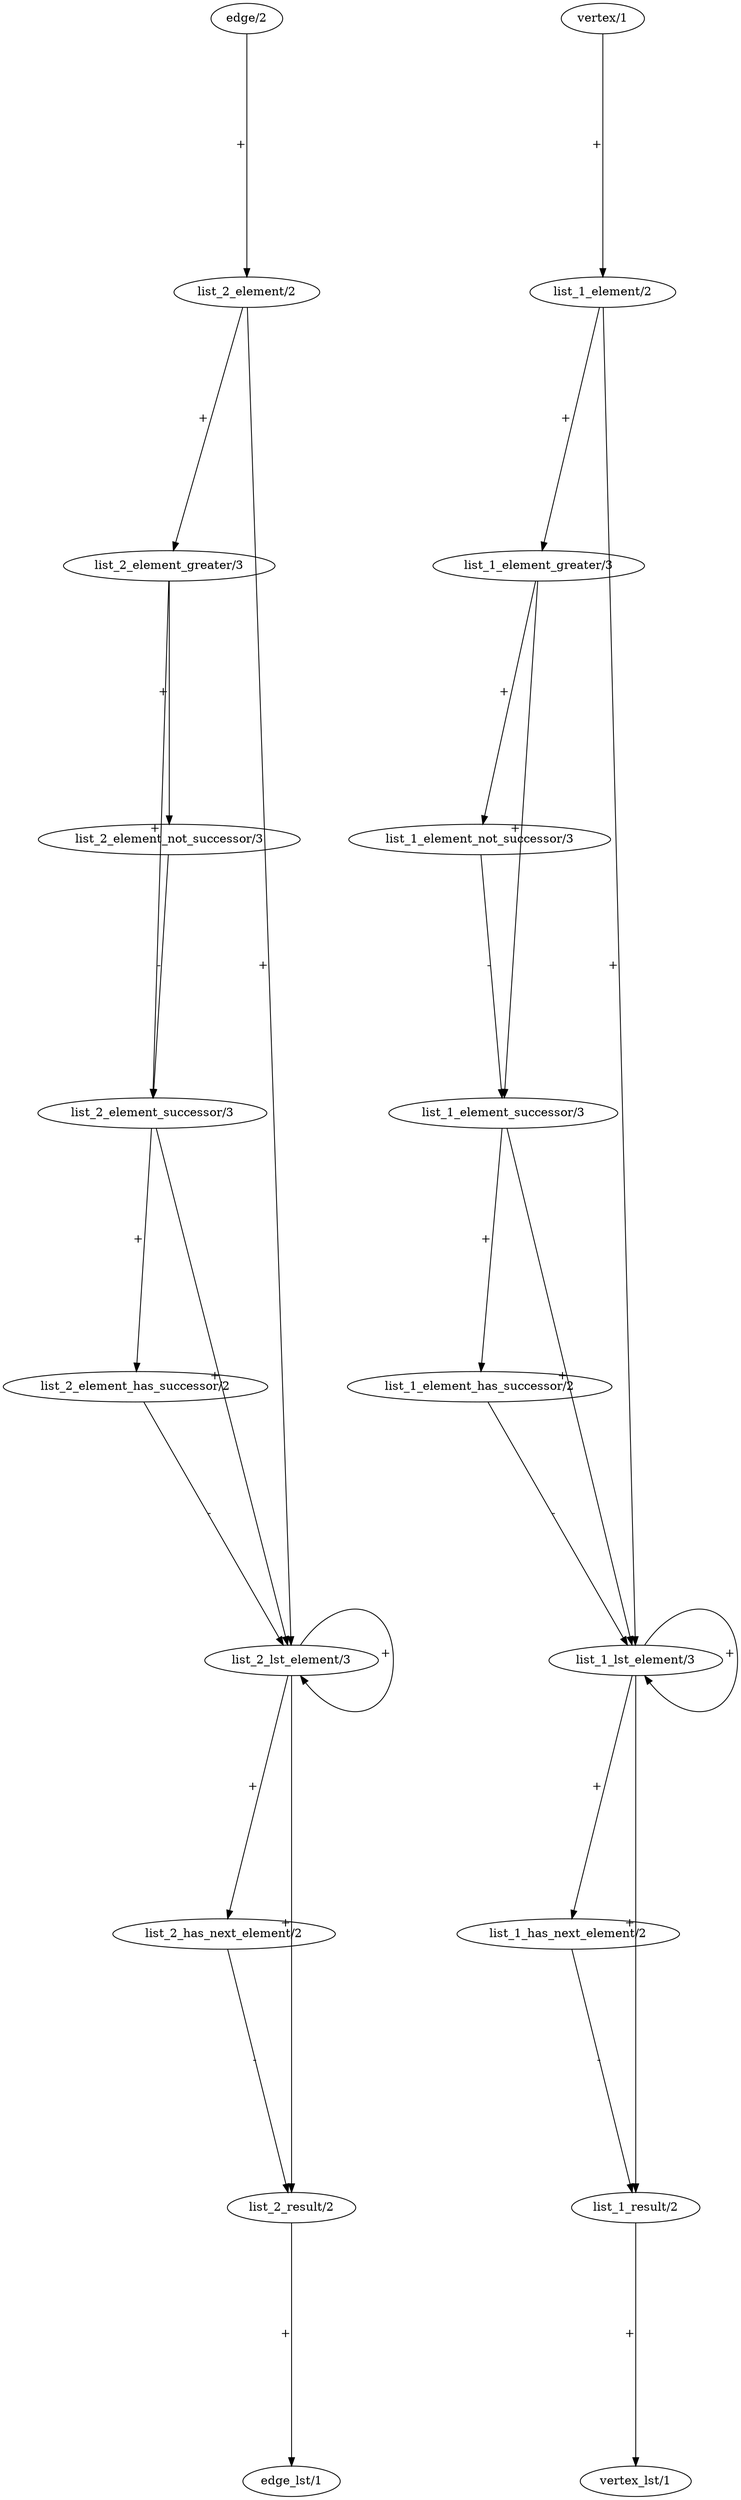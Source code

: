 digraph dependencyGraph
{
splines=false;
ranksep=4.0;
n0 [label = "list_2_element_has_successor/2"]
n1 [label = "list_1_element_not_successor/3"]
n2 [label = "list_1_element_greater/3"]
n3 [label = "list_2_element_successor/3"]
n4 [label = "list_2_element_greater/3"]
n5 [label = "vertex_lst/1"]
n6 [label = "list_2_has_next_element/2"]
n7 [label = "edge_lst/1"]
n8 [label = "list_1_has_next_element/2"]
n9 [label = "list_2_element_not_successor/3"]
n10 [label = "list_2_result/2"]
n11 [label = "list_1_element_has_successor/2"]
n12 [label = "edge/2"]
n13 [label = "list_1_element_successor/3"]
n14 [label = "list_2_element/2"]
n15 [label = "vertex/1"]
n16 [label = "list_1_result/2"]
n17 [label = "list_2_lst_element/3"]
n18 [label = "list_1_lst_element/3"]
n19 [label = "list_1_element/2"]
n0 -> n17 [xlabel="-" labeldistance=0.1]
n1 -> n13 [xlabel="-" labeldistance=0.1]
n2 -> n1 [xlabel="+" labeldistance=0.1]
n2 -> n13 [xlabel="+" labeldistance=0.1]
n3 -> n0 [xlabel="+" labeldistance=0.1]
n3 -> n17 [xlabel="+" labeldistance=0.1]
n4 -> n9 [xlabel="+" labeldistance=0.1]
n4 -> n3 [xlabel="+" labeldistance=0.1]
n6 -> n10 [xlabel="-" labeldistance=0.1]
n8 -> n16 [xlabel="-" labeldistance=0.1]
n9 -> n3 [xlabel="-" labeldistance=0.1]
n10 -> n7 [xlabel="+" labeldistance=0.1]
n11 -> n18 [xlabel="-" labeldistance=0.1]
n12 -> n14 [xlabel="+" labeldistance=0.1]
n13 -> n11 [xlabel="+" labeldistance=0.1]
n13 -> n18 [xlabel="+" labeldistance=0.1]
n14 -> n4 [xlabel="+" labeldistance=0.1]
n14 -> n17 [xlabel="+" labeldistance=0.1]
n15 -> n19 [xlabel="+" labeldistance=0.1]
n16 -> n5 [xlabel="+" labeldistance=0.1]
n17 -> n17 [xlabel="+" labeldistance=0.1]
n17 -> n6 [xlabel="+" labeldistance=0.1]
n17 -> n10 [xlabel="+" labeldistance=0.1]
n18 -> n18 [xlabel="+" labeldistance=0.1]
n18 -> n8 [xlabel="+" labeldistance=0.1]
n18 -> n16 [xlabel="+" labeldistance=0.1]
n19 -> n2 [xlabel="+" labeldistance=0.1]
n19 -> n18 [xlabel="+" labeldistance=0.1]
}

